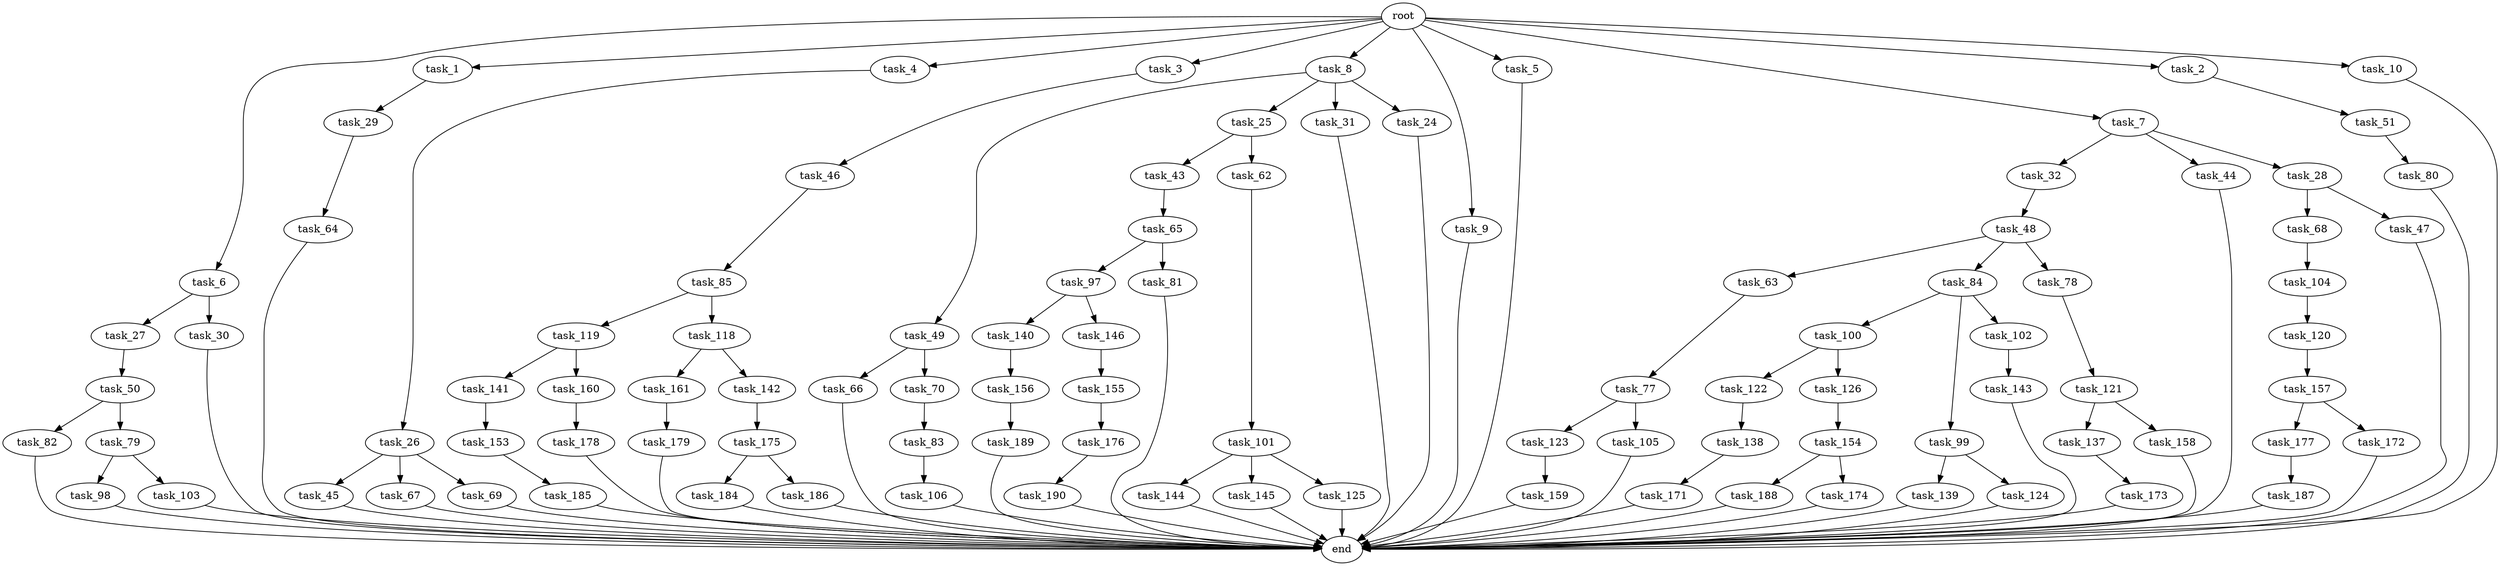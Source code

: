 digraph G {
  task_6 [size="1.024000"];
  task_154 [size="137438953.472000"];
  task_85 [size="858993459.200000"];
  task_45 [size="214748364.800000"];
  task_187 [size="214748364.800000"];
  task_123 [size="309237645.312000"];
  task_80 [size="858993459.200000"];
  task_66 [size="34359738.368000"];
  task_1 [size="1.024000"];
  task_82 [size="695784701.952000"];
  task_159 [size="214748364.800000"];
  task_68 [size="549755813.888000"];
  task_119 [size="77309411.328000"];
  task_190 [size="420906795.008000"];
  task_65 [size="549755813.888000"];
  task_83 [size="34359738.368000"];
  root [size="0.000000"];
  task_63 [size="77309411.328000"];
  task_176 [size="137438953.472000"];
  task_179 [size="695784701.952000"];
  task_144 [size="214748364.800000"];
  task_4 [size="1.024000"];
  task_3 [size="1.024000"];
  task_98 [size="77309411.328000"];
  task_189 [size="549755813.888000"];
  task_173 [size="858993459.200000"];
  task_101 [size="214748364.800000"];
  task_178 [size="858993459.200000"];
  task_8 [size="1.024000"];
  task_120 [size="77309411.328000"];
  task_9 [size="1.024000"];
  task_184 [size="34359738.368000"];
  task_27 [size="214748364.800000"];
  task_177 [size="309237645.312000"];
  task_5 [size="1.024000"];
  task_32 [size="549755813.888000"];
  task_97 [size="137438953.472000"];
  task_161 [size="77309411.328000"];
  task_49 [size="858993459.200000"];
  task_145 [size="214748364.800000"];
  task_44 [size="549755813.888000"];
  task_172 [size="309237645.312000"];
  task_100 [size="549755813.888000"];
  task_7 [size="1.024000"];
  task_188 [size="858993459.200000"];
  task_99 [size="549755813.888000"];
  task_25 [size="858993459.200000"];
  task_155 [size="309237645.312000"];
  task_51 [size="695784701.952000"];
  task_31 [size="858993459.200000"];
  task_186 [size="34359738.368000"];
  task_28 [size="549755813.888000"];
  task_142 [size="77309411.328000"];
  task_77 [size="309237645.312000"];
  task_84 [size="77309411.328000"];
  task_137 [size="137438953.472000"];
  task_121 [size="214748364.800000"];
  task_175 [size="309237645.312000"];
  task_141 [size="77309411.328000"];
  task_140 [size="309237645.312000"];
  task_26 [size="309237645.312000"];
  task_143 [size="420906795.008000"];
  task_2 [size="1.024000"];
  task_106 [size="420906795.008000"];
  task_105 [size="309237645.312000"];
  task_118 [size="77309411.328000"];
  task_81 [size="137438953.472000"];
  task_79 [size="695784701.952000"];
  task_50 [size="137438953.472000"];
  task_122 [size="137438953.472000"];
  task_43 [size="420906795.008000"];
  task_104 [size="858993459.200000"];
  task_158 [size="137438953.472000"];
  task_160 [size="77309411.328000"];
  task_174 [size="858993459.200000"];
  task_103 [size="77309411.328000"];
  task_78 [size="77309411.328000"];
  task_70 [size="34359738.368000"];
  task_30 [size="214748364.800000"];
  task_156 [size="858993459.200000"];
  task_67 [size="214748364.800000"];
  task_48 [size="77309411.328000"];
  task_10 [size="1.024000"];
  task_185 [size="420906795.008000"];
  task_62 [size="420906795.008000"];
  task_64 [size="695784701.952000"];
  task_29 [size="77309411.328000"];
  task_102 [size="549755813.888000"];
  task_153 [size="309237645.312000"];
  task_139 [size="77309411.328000"];
  task_47 [size="549755813.888000"];
  task_69 [size="214748364.800000"];
  task_126 [size="137438953.472000"];
  end [size="0.000000"];
  task_24 [size="858993459.200000"];
  task_46 [size="34359738.368000"];
  task_146 [size="309237645.312000"];
  task_124 [size="77309411.328000"];
  task_125 [size="214748364.800000"];
  task_138 [size="77309411.328000"];
  task_171 [size="34359738.368000"];
  task_157 [size="34359738.368000"];

  task_6 -> task_27 [size="209715200.000000"];
  task_6 -> task_30 [size="209715200.000000"];
  task_154 -> task_174 [size="838860800.000000"];
  task_154 -> task_188 [size="838860800.000000"];
  task_85 -> task_118 [size="75497472.000000"];
  task_85 -> task_119 [size="75497472.000000"];
  task_45 -> end [size="1.000000"];
  task_187 -> end [size="1.000000"];
  task_123 -> task_159 [size="209715200.000000"];
  task_80 -> end [size="1.000000"];
  task_66 -> end [size="1.000000"];
  task_1 -> task_29 [size="75497472.000000"];
  task_82 -> end [size="1.000000"];
  task_159 -> end [size="1.000000"];
  task_68 -> task_104 [size="838860800.000000"];
  task_119 -> task_141 [size="75497472.000000"];
  task_119 -> task_160 [size="75497472.000000"];
  task_190 -> end [size="1.000000"];
  task_65 -> task_81 [size="134217728.000000"];
  task_65 -> task_97 [size="134217728.000000"];
  task_83 -> task_106 [size="411041792.000000"];
  root -> task_2 [size="1.000000"];
  root -> task_6 [size="1.000000"];
  root -> task_7 [size="1.000000"];
  root -> task_4 [size="1.000000"];
  root -> task_3 [size="1.000000"];
  root -> task_5 [size="1.000000"];
  root -> task_1 [size="1.000000"];
  root -> task_8 [size="1.000000"];
  root -> task_9 [size="1.000000"];
  root -> task_10 [size="1.000000"];
  task_63 -> task_77 [size="301989888.000000"];
  task_176 -> task_190 [size="411041792.000000"];
  task_179 -> end [size="1.000000"];
  task_144 -> end [size="1.000000"];
  task_4 -> task_26 [size="301989888.000000"];
  task_3 -> task_46 [size="33554432.000000"];
  task_98 -> end [size="1.000000"];
  task_189 -> end [size="1.000000"];
  task_173 -> end [size="1.000000"];
  task_101 -> task_144 [size="209715200.000000"];
  task_101 -> task_125 [size="209715200.000000"];
  task_101 -> task_145 [size="209715200.000000"];
  task_178 -> end [size="1.000000"];
  task_8 -> task_31 [size="838860800.000000"];
  task_8 -> task_24 [size="838860800.000000"];
  task_8 -> task_25 [size="838860800.000000"];
  task_8 -> task_49 [size="838860800.000000"];
  task_120 -> task_157 [size="33554432.000000"];
  task_9 -> end [size="1.000000"];
  task_184 -> end [size="1.000000"];
  task_27 -> task_50 [size="134217728.000000"];
  task_177 -> task_187 [size="209715200.000000"];
  task_5 -> end [size="1.000000"];
  task_32 -> task_48 [size="75497472.000000"];
  task_97 -> task_140 [size="301989888.000000"];
  task_97 -> task_146 [size="301989888.000000"];
  task_161 -> task_179 [size="679477248.000000"];
  task_49 -> task_66 [size="33554432.000000"];
  task_49 -> task_70 [size="33554432.000000"];
  task_145 -> end [size="1.000000"];
  task_44 -> end [size="1.000000"];
  task_172 -> end [size="1.000000"];
  task_100 -> task_122 [size="134217728.000000"];
  task_100 -> task_126 [size="134217728.000000"];
  task_7 -> task_32 [size="536870912.000000"];
  task_7 -> task_44 [size="536870912.000000"];
  task_7 -> task_28 [size="536870912.000000"];
  task_188 -> end [size="1.000000"];
  task_99 -> task_124 [size="75497472.000000"];
  task_99 -> task_139 [size="75497472.000000"];
  task_25 -> task_62 [size="411041792.000000"];
  task_25 -> task_43 [size="411041792.000000"];
  task_155 -> task_176 [size="134217728.000000"];
  task_51 -> task_80 [size="838860800.000000"];
  task_31 -> end [size="1.000000"];
  task_186 -> end [size="1.000000"];
  task_28 -> task_47 [size="536870912.000000"];
  task_28 -> task_68 [size="536870912.000000"];
  task_142 -> task_175 [size="301989888.000000"];
  task_77 -> task_105 [size="301989888.000000"];
  task_77 -> task_123 [size="301989888.000000"];
  task_84 -> task_99 [size="536870912.000000"];
  task_84 -> task_102 [size="536870912.000000"];
  task_84 -> task_100 [size="536870912.000000"];
  task_137 -> task_173 [size="838860800.000000"];
  task_121 -> task_158 [size="134217728.000000"];
  task_121 -> task_137 [size="134217728.000000"];
  task_175 -> task_184 [size="33554432.000000"];
  task_175 -> task_186 [size="33554432.000000"];
  task_141 -> task_153 [size="301989888.000000"];
  task_140 -> task_156 [size="838860800.000000"];
  task_26 -> task_67 [size="209715200.000000"];
  task_26 -> task_69 [size="209715200.000000"];
  task_26 -> task_45 [size="209715200.000000"];
  task_143 -> end [size="1.000000"];
  task_2 -> task_51 [size="679477248.000000"];
  task_106 -> end [size="1.000000"];
  task_105 -> end [size="1.000000"];
  task_118 -> task_142 [size="75497472.000000"];
  task_118 -> task_161 [size="75497472.000000"];
  task_81 -> end [size="1.000000"];
  task_79 -> task_98 [size="75497472.000000"];
  task_79 -> task_103 [size="75497472.000000"];
  task_50 -> task_82 [size="679477248.000000"];
  task_50 -> task_79 [size="679477248.000000"];
  task_122 -> task_138 [size="75497472.000000"];
  task_43 -> task_65 [size="536870912.000000"];
  task_104 -> task_120 [size="75497472.000000"];
  task_158 -> end [size="1.000000"];
  task_160 -> task_178 [size="838860800.000000"];
  task_174 -> end [size="1.000000"];
  task_103 -> end [size="1.000000"];
  task_78 -> task_121 [size="209715200.000000"];
  task_70 -> task_83 [size="33554432.000000"];
  task_30 -> end [size="1.000000"];
  task_156 -> task_189 [size="536870912.000000"];
  task_67 -> end [size="1.000000"];
  task_48 -> task_84 [size="75497472.000000"];
  task_48 -> task_63 [size="75497472.000000"];
  task_48 -> task_78 [size="75497472.000000"];
  task_10 -> end [size="1.000000"];
  task_185 -> end [size="1.000000"];
  task_62 -> task_101 [size="209715200.000000"];
  task_64 -> end [size="1.000000"];
  task_29 -> task_64 [size="679477248.000000"];
  task_102 -> task_143 [size="411041792.000000"];
  task_153 -> task_185 [size="411041792.000000"];
  task_139 -> end [size="1.000000"];
  task_47 -> end [size="1.000000"];
  task_69 -> end [size="1.000000"];
  task_126 -> task_154 [size="134217728.000000"];
  task_24 -> end [size="1.000000"];
  task_46 -> task_85 [size="838860800.000000"];
  task_146 -> task_155 [size="301989888.000000"];
  task_124 -> end [size="1.000000"];
  task_125 -> end [size="1.000000"];
  task_138 -> task_171 [size="33554432.000000"];
  task_171 -> end [size="1.000000"];
  task_157 -> task_177 [size="301989888.000000"];
  task_157 -> task_172 [size="301989888.000000"];
}
